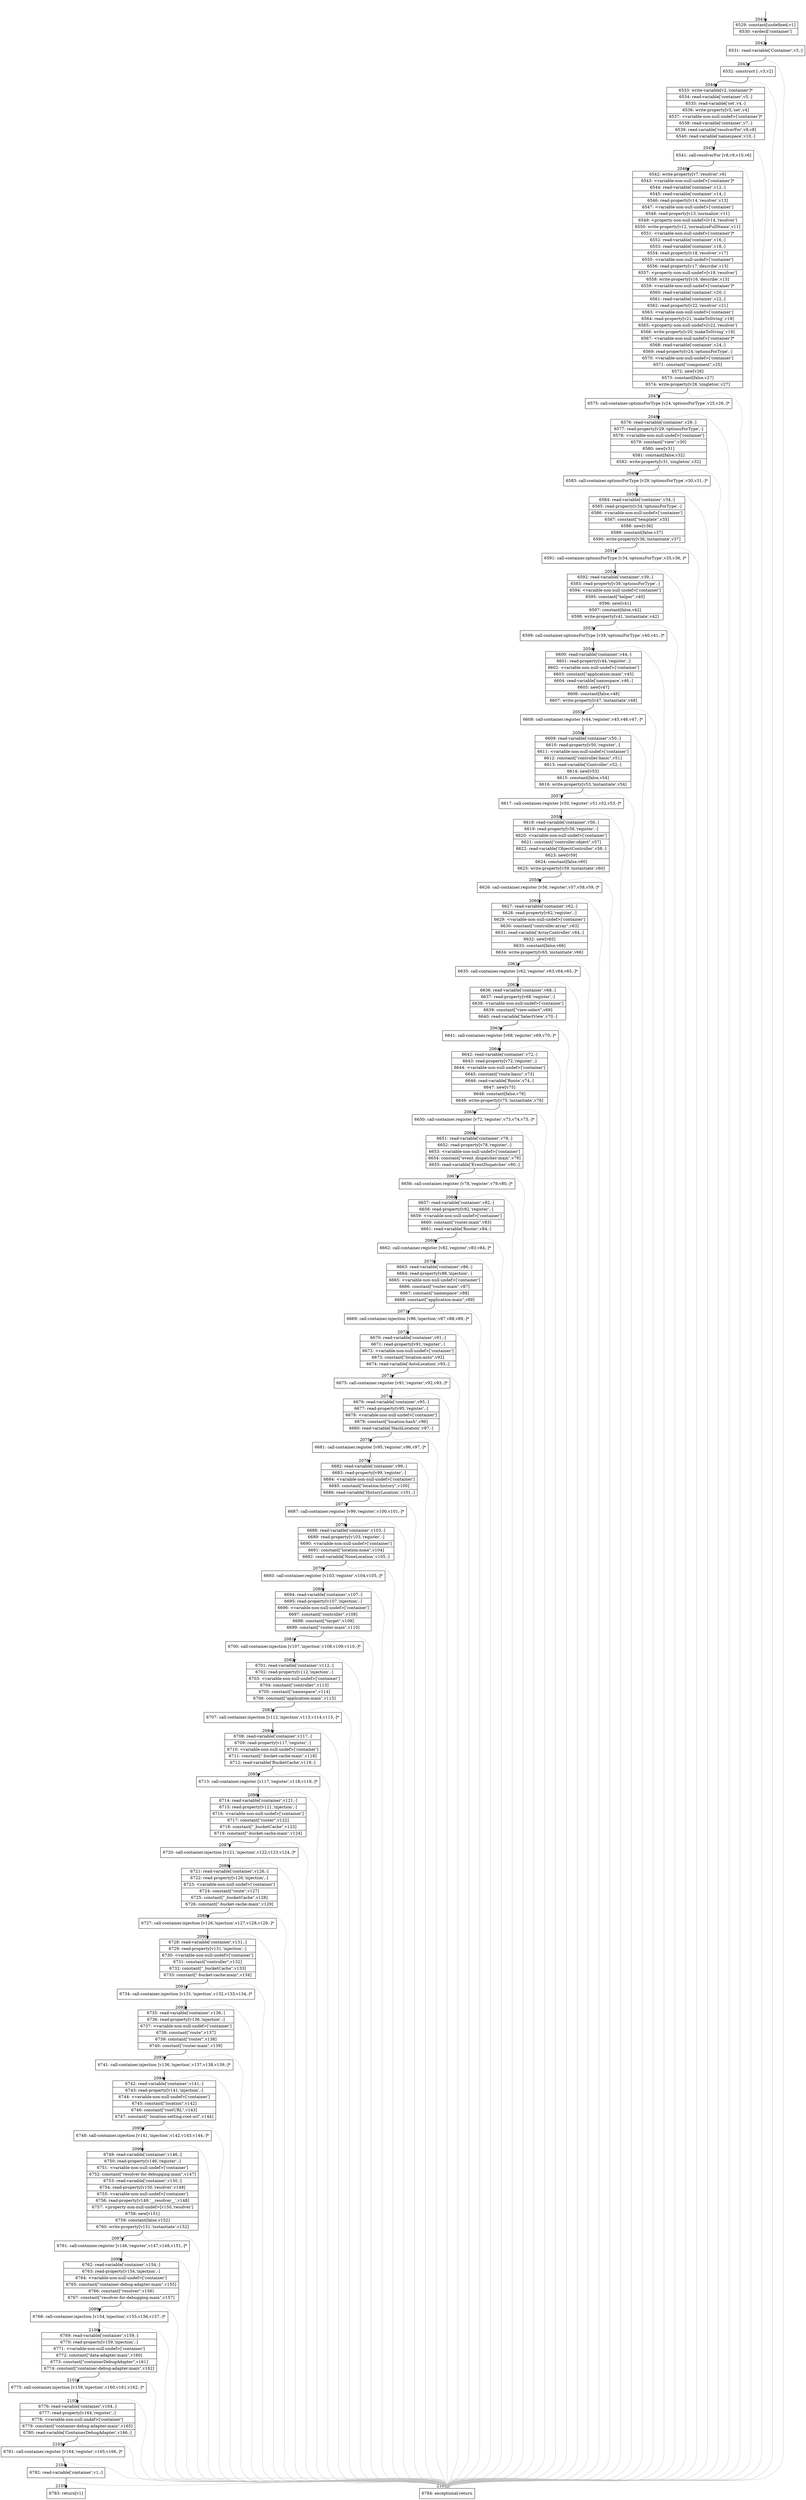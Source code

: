 digraph {
rankdir="TD"
BB_entry159[shape=none,label=""];
BB_entry159 -> BB2041 [tailport=s, headport=n, headlabel="    2041"]
BB2041 [shape=record label="{6529: constant[undefined,v1]|6530: vardecl['container']}" ] 
BB2041 -> BB2042 [tailport=s, headport=n, headlabel="      2042"]
BB2042 [shape=record label="{6531: read-variable['Container',v3,-]}" ] 
BB2042 -> BB2043 [tailport=s, headport=n, headlabel="      2043"]
BB2042 -> BB2106 [tailport=s, headport=n, color=gray, headlabel="      2106"]
BB2043 [shape=record label="{6532: construct [-,v3,v2]}" ] 
BB2043 -> BB2044 [tailport=s, headport=n, headlabel="      2044"]
BB2043 -> BB2106 [tailport=s, headport=n, color=gray]
BB2044 [shape=record label="{6533: write-variable[v2,'container']*|6534: read-variable['container',v5,-]|6535: read-variable['set',v4,-]|6536: write-property[v5,'set',v4]|6537: \<variable-non-null-undef\>['container']*|6538: read-variable['container',v7,-]|6539: read-variable['resolverFor',v9,v8]|6540: read-variable['namespace',v10,-]}" ] 
BB2044 -> BB2045 [tailport=s, headport=n, headlabel="      2045"]
BB2044 -> BB2106 [tailport=s, headport=n, color=gray]
BB2045 [shape=record label="{6541: call-resolverFor [v8,v9,v10,v6]}" ] 
BB2045 -> BB2046 [tailport=s, headport=n, headlabel="      2046"]
BB2045 -> BB2106 [tailport=s, headport=n, color=gray]
BB2046 [shape=record label="{6542: write-property[v7,'resolver',v6]|6543: \<variable-non-null-undef\>['container']*|6544: read-variable['container',v12,-]|6545: read-variable['container',v14,-]|6546: read-property[v14,'resolver',v13]|6547: \<variable-non-null-undef\>['container']|6548: read-property[v13,'normalize',v11]|6549: \<property-non-null-undef\>[v14,'resolver']|6550: write-property[v12,'normalizeFullName',v11]|6551: \<variable-non-null-undef\>['container']*|6552: read-variable['container',v16,-]|6553: read-variable['container',v18,-]|6554: read-property[v18,'resolver',v17]|6555: \<variable-non-null-undef\>['container']|6556: read-property[v17,'describe',v15]|6557: \<property-non-null-undef\>[v18,'resolver']|6558: write-property[v16,'describe',v15]|6559: \<variable-non-null-undef\>['container']*|6560: read-variable['container',v20,-]|6561: read-variable['container',v22,-]|6562: read-property[v22,'resolver',v21]|6563: \<variable-non-null-undef\>['container']|6564: read-property[v21,'makeToString',v19]|6565: \<property-non-null-undef\>[v22,'resolver']|6566: write-property[v20,'makeToString',v19]|6567: \<variable-non-null-undef\>['container']*|6568: read-variable['container',v24,-]|6569: read-property[v24,'optionsForType',-]|6570: \<variable-non-null-undef\>['container']|6571: constant[\"component\",v25]|6572: new[v26]|6573: constant[false,v27]|6574: write-property[v26,'singleton',v27]}" ] 
BB2046 -> BB2047 [tailport=s, headport=n, headlabel="      2047"]
BB2046 -> BB2106 [tailport=s, headport=n, color=gray]
BB2047 [shape=record label="{6575: call-container.optionsForType [v24,'optionsForType',v25,v26,-]*}" ] 
BB2047 -> BB2048 [tailport=s, headport=n, headlabel="      2048"]
BB2047 -> BB2106 [tailport=s, headport=n, color=gray]
BB2048 [shape=record label="{6576: read-variable['container',v29,-]|6577: read-property[v29,'optionsForType',-]|6578: \<variable-non-null-undef\>['container']|6579: constant[\"view\",v30]|6580: new[v31]|6581: constant[false,v32]|6582: write-property[v31,'singleton',v32]}" ] 
BB2048 -> BB2049 [tailport=s, headport=n, headlabel="      2049"]
BB2048 -> BB2106 [tailport=s, headport=n, color=gray]
BB2049 [shape=record label="{6583: call-container.optionsForType [v29,'optionsForType',v30,v31,-]*}" ] 
BB2049 -> BB2050 [tailport=s, headport=n, headlabel="      2050"]
BB2049 -> BB2106 [tailport=s, headport=n, color=gray]
BB2050 [shape=record label="{6584: read-variable['container',v34,-]|6585: read-property[v34,'optionsForType',-]|6586: \<variable-non-null-undef\>['container']|6587: constant[\"template\",v35]|6588: new[v36]|6589: constant[false,v37]|6590: write-property[v36,'instantiate',v37]}" ] 
BB2050 -> BB2051 [tailport=s, headport=n, headlabel="      2051"]
BB2050 -> BB2106 [tailport=s, headport=n, color=gray]
BB2051 [shape=record label="{6591: call-container.optionsForType [v34,'optionsForType',v35,v36,-]*}" ] 
BB2051 -> BB2052 [tailport=s, headport=n, headlabel="      2052"]
BB2051 -> BB2106 [tailport=s, headport=n, color=gray]
BB2052 [shape=record label="{6592: read-variable['container',v39,-]|6593: read-property[v39,'optionsForType',-]|6594: \<variable-non-null-undef\>['container']|6595: constant[\"helper\",v40]|6596: new[v41]|6597: constant[false,v42]|6598: write-property[v41,'instantiate',v42]}" ] 
BB2052 -> BB2053 [tailport=s, headport=n, headlabel="      2053"]
BB2052 -> BB2106 [tailport=s, headport=n, color=gray]
BB2053 [shape=record label="{6599: call-container.optionsForType [v39,'optionsForType',v40,v41,-]*}" ] 
BB2053 -> BB2054 [tailport=s, headport=n, headlabel="      2054"]
BB2053 -> BB2106 [tailport=s, headport=n, color=gray]
BB2054 [shape=record label="{6600: read-variable['container',v44,-]|6601: read-property[v44,'register',-]|6602: \<variable-non-null-undef\>['container']|6603: constant[\"application:main\",v45]|6604: read-variable['namespace',v46,-]|6605: new[v47]|6606: constant[false,v48]|6607: write-property[v47,'instantiate',v48]}" ] 
BB2054 -> BB2055 [tailport=s, headport=n, headlabel="      2055"]
BB2054 -> BB2106 [tailport=s, headport=n, color=gray]
BB2055 [shape=record label="{6608: call-container.register [v44,'register',v45,v46,v47,-]*}" ] 
BB2055 -> BB2056 [tailport=s, headport=n, headlabel="      2056"]
BB2055 -> BB2106 [tailport=s, headport=n, color=gray]
BB2056 [shape=record label="{6609: read-variable['container',v50,-]|6610: read-property[v50,'register',-]|6611: \<variable-non-null-undef\>['container']|6612: constant[\"controller:basic\",v51]|6613: read-variable['Controller',v52,-]|6614: new[v53]|6615: constant[false,v54]|6616: write-property[v53,'instantiate',v54]}" ] 
BB2056 -> BB2057 [tailport=s, headport=n, headlabel="      2057"]
BB2056 -> BB2106 [tailport=s, headport=n, color=gray]
BB2057 [shape=record label="{6617: call-container.register [v50,'register',v51,v52,v53,-]*}" ] 
BB2057 -> BB2058 [tailport=s, headport=n, headlabel="      2058"]
BB2057 -> BB2106 [tailport=s, headport=n, color=gray]
BB2058 [shape=record label="{6618: read-variable['container',v56,-]|6619: read-property[v56,'register',-]|6620: \<variable-non-null-undef\>['container']|6621: constant[\"controller:object\",v57]|6622: read-variable['ObjectController',v58,-]|6623: new[v59]|6624: constant[false,v60]|6625: write-property[v59,'instantiate',v60]}" ] 
BB2058 -> BB2059 [tailport=s, headport=n, headlabel="      2059"]
BB2058 -> BB2106 [tailport=s, headport=n, color=gray]
BB2059 [shape=record label="{6626: call-container.register [v56,'register',v57,v58,v59,-]*}" ] 
BB2059 -> BB2060 [tailport=s, headport=n, headlabel="      2060"]
BB2059 -> BB2106 [tailport=s, headport=n, color=gray]
BB2060 [shape=record label="{6627: read-variable['container',v62,-]|6628: read-property[v62,'register',-]|6629: \<variable-non-null-undef\>['container']|6630: constant[\"controller:array\",v63]|6631: read-variable['ArrayController',v64,-]|6632: new[v65]|6633: constant[false,v66]|6634: write-property[v65,'instantiate',v66]}" ] 
BB2060 -> BB2061 [tailport=s, headport=n, headlabel="      2061"]
BB2060 -> BB2106 [tailport=s, headport=n, color=gray]
BB2061 [shape=record label="{6635: call-container.register [v62,'register',v63,v64,v65,-]*}" ] 
BB2061 -> BB2062 [tailport=s, headport=n, headlabel="      2062"]
BB2061 -> BB2106 [tailport=s, headport=n, color=gray]
BB2062 [shape=record label="{6636: read-variable['container',v68,-]|6637: read-property[v68,'register',-]|6638: \<variable-non-null-undef\>['container']|6639: constant[\"view:select\",v69]|6640: read-variable['SelectView',v70,-]}" ] 
BB2062 -> BB2063 [tailport=s, headport=n, headlabel="      2063"]
BB2062 -> BB2106 [tailport=s, headport=n, color=gray]
BB2063 [shape=record label="{6641: call-container.register [v68,'register',v69,v70,-]*}" ] 
BB2063 -> BB2064 [tailport=s, headport=n, headlabel="      2064"]
BB2063 -> BB2106 [tailport=s, headport=n, color=gray]
BB2064 [shape=record label="{6642: read-variable['container',v72,-]|6643: read-property[v72,'register',-]|6644: \<variable-non-null-undef\>['container']|6645: constant[\"route:basic\",v73]|6646: read-variable['Route',v74,-]|6647: new[v75]|6648: constant[false,v76]|6649: write-property[v75,'instantiate',v76]}" ] 
BB2064 -> BB2065 [tailport=s, headport=n, headlabel="      2065"]
BB2064 -> BB2106 [tailport=s, headport=n, color=gray]
BB2065 [shape=record label="{6650: call-container.register [v72,'register',v73,v74,v75,-]*}" ] 
BB2065 -> BB2066 [tailport=s, headport=n, headlabel="      2066"]
BB2065 -> BB2106 [tailport=s, headport=n, color=gray]
BB2066 [shape=record label="{6651: read-variable['container',v78,-]|6652: read-property[v78,'register',-]|6653: \<variable-non-null-undef\>['container']|6654: constant[\"event_dispatcher:main\",v79]|6655: read-variable['EventDispatcher',v80,-]}" ] 
BB2066 -> BB2067 [tailport=s, headport=n, headlabel="      2067"]
BB2066 -> BB2106 [tailport=s, headport=n, color=gray]
BB2067 [shape=record label="{6656: call-container.register [v78,'register',v79,v80,-]*}" ] 
BB2067 -> BB2068 [tailport=s, headport=n, headlabel="      2068"]
BB2067 -> BB2106 [tailport=s, headport=n, color=gray]
BB2068 [shape=record label="{6657: read-variable['container',v82,-]|6658: read-property[v82,'register',-]|6659: \<variable-non-null-undef\>['container']|6660: constant[\"router:main\",v83]|6661: read-variable['Router',v84,-]}" ] 
BB2068 -> BB2069 [tailport=s, headport=n, headlabel="      2069"]
BB2068 -> BB2106 [tailport=s, headport=n, color=gray]
BB2069 [shape=record label="{6662: call-container.register [v82,'register',v83,v84,-]*}" ] 
BB2069 -> BB2070 [tailport=s, headport=n, headlabel="      2070"]
BB2069 -> BB2106 [tailport=s, headport=n, color=gray]
BB2070 [shape=record label="{6663: read-variable['container',v86,-]|6664: read-property[v86,'injection',-]|6665: \<variable-non-null-undef\>['container']|6666: constant[\"router:main\",v87]|6667: constant[\"namespace\",v88]|6668: constant[\"application:main\",v89]}" ] 
BB2070 -> BB2071 [tailport=s, headport=n, headlabel="      2071"]
BB2070 -> BB2106 [tailport=s, headport=n, color=gray]
BB2071 [shape=record label="{6669: call-container.injection [v86,'injection',v87,v88,v89,-]*}" ] 
BB2071 -> BB2072 [tailport=s, headport=n, headlabel="      2072"]
BB2071 -> BB2106 [tailport=s, headport=n, color=gray]
BB2072 [shape=record label="{6670: read-variable['container',v91,-]|6671: read-property[v91,'register',-]|6672: \<variable-non-null-undef\>['container']|6673: constant[\"location:auto\",v92]|6674: read-variable['AutoLocation',v93,-]}" ] 
BB2072 -> BB2073 [tailport=s, headport=n, headlabel="      2073"]
BB2072 -> BB2106 [tailport=s, headport=n, color=gray]
BB2073 [shape=record label="{6675: call-container.register [v91,'register',v92,v93,-]*}" ] 
BB2073 -> BB2074 [tailport=s, headport=n, headlabel="      2074"]
BB2073 -> BB2106 [tailport=s, headport=n, color=gray]
BB2074 [shape=record label="{6676: read-variable['container',v95,-]|6677: read-property[v95,'register',-]|6678: \<variable-non-null-undef\>['container']|6679: constant[\"location:hash\",v96]|6680: read-variable['HashLocation',v97,-]}" ] 
BB2074 -> BB2075 [tailport=s, headport=n, headlabel="      2075"]
BB2074 -> BB2106 [tailport=s, headport=n, color=gray]
BB2075 [shape=record label="{6681: call-container.register [v95,'register',v96,v97,-]*}" ] 
BB2075 -> BB2076 [tailport=s, headport=n, headlabel="      2076"]
BB2075 -> BB2106 [tailport=s, headport=n, color=gray]
BB2076 [shape=record label="{6682: read-variable['container',v99,-]|6683: read-property[v99,'register',-]|6684: \<variable-non-null-undef\>['container']|6685: constant[\"location:history\",v100]|6686: read-variable['HistoryLocation',v101,-]}" ] 
BB2076 -> BB2077 [tailport=s, headport=n, headlabel="      2077"]
BB2076 -> BB2106 [tailport=s, headport=n, color=gray]
BB2077 [shape=record label="{6687: call-container.register [v99,'register',v100,v101,-]*}" ] 
BB2077 -> BB2078 [tailport=s, headport=n, headlabel="      2078"]
BB2077 -> BB2106 [tailport=s, headport=n, color=gray]
BB2078 [shape=record label="{6688: read-variable['container',v103,-]|6689: read-property[v103,'register',-]|6690: \<variable-non-null-undef\>['container']|6691: constant[\"location:none\",v104]|6692: read-variable['NoneLocation',v105,-]}" ] 
BB2078 -> BB2079 [tailport=s, headport=n, headlabel="      2079"]
BB2078 -> BB2106 [tailport=s, headport=n, color=gray]
BB2079 [shape=record label="{6693: call-container.register [v103,'register',v104,v105,-]*}" ] 
BB2079 -> BB2080 [tailport=s, headport=n, headlabel="      2080"]
BB2079 -> BB2106 [tailport=s, headport=n, color=gray]
BB2080 [shape=record label="{6694: read-variable['container',v107,-]|6695: read-property[v107,'injection',-]|6696: \<variable-non-null-undef\>['container']|6697: constant[\"controller\",v108]|6698: constant[\"target\",v109]|6699: constant[\"router:main\",v110]}" ] 
BB2080 -> BB2081 [tailport=s, headport=n, headlabel="      2081"]
BB2080 -> BB2106 [tailport=s, headport=n, color=gray]
BB2081 [shape=record label="{6700: call-container.injection [v107,'injection',v108,v109,v110,-]*}" ] 
BB2081 -> BB2082 [tailport=s, headport=n, headlabel="      2082"]
BB2081 -> BB2106 [tailport=s, headport=n, color=gray]
BB2082 [shape=record label="{6701: read-variable['container',v112,-]|6702: read-property[v112,'injection',-]|6703: \<variable-non-null-undef\>['container']|6704: constant[\"controller\",v113]|6705: constant[\"namespace\",v114]|6706: constant[\"application:main\",v115]}" ] 
BB2082 -> BB2083 [tailport=s, headport=n, headlabel="      2083"]
BB2082 -> BB2106 [tailport=s, headport=n, color=gray]
BB2083 [shape=record label="{6707: call-container.injection [v112,'injection',v113,v114,v115,-]*}" ] 
BB2083 -> BB2084 [tailport=s, headport=n, headlabel="      2084"]
BB2083 -> BB2106 [tailport=s, headport=n, color=gray]
BB2084 [shape=record label="{6708: read-variable['container',v117,-]|6709: read-property[v117,'register',-]|6710: \<variable-non-null-undef\>['container']|6711: constant[\"-bucket-cache:main\",v118]|6712: read-variable['BucketCache',v119,-]}" ] 
BB2084 -> BB2085 [tailport=s, headport=n, headlabel="      2085"]
BB2084 -> BB2106 [tailport=s, headport=n, color=gray]
BB2085 [shape=record label="{6713: call-container.register [v117,'register',v118,v119,-]*}" ] 
BB2085 -> BB2086 [tailport=s, headport=n, headlabel="      2086"]
BB2085 -> BB2106 [tailport=s, headport=n, color=gray]
BB2086 [shape=record label="{6714: read-variable['container',v121,-]|6715: read-property[v121,'injection',-]|6716: \<variable-non-null-undef\>['container']|6717: constant[\"router\",v122]|6718: constant[\"_bucketCache\",v123]|6719: constant[\"-bucket-cache:main\",v124]}" ] 
BB2086 -> BB2087 [tailport=s, headport=n, headlabel="      2087"]
BB2086 -> BB2106 [tailport=s, headport=n, color=gray]
BB2087 [shape=record label="{6720: call-container.injection [v121,'injection',v122,v123,v124,-]*}" ] 
BB2087 -> BB2088 [tailport=s, headport=n, headlabel="      2088"]
BB2087 -> BB2106 [tailport=s, headport=n, color=gray]
BB2088 [shape=record label="{6721: read-variable['container',v126,-]|6722: read-property[v126,'injection',-]|6723: \<variable-non-null-undef\>['container']|6724: constant[\"route\",v127]|6725: constant[\"_bucketCache\",v128]|6726: constant[\"-bucket-cache:main\",v129]}" ] 
BB2088 -> BB2089 [tailport=s, headport=n, headlabel="      2089"]
BB2088 -> BB2106 [tailport=s, headport=n, color=gray]
BB2089 [shape=record label="{6727: call-container.injection [v126,'injection',v127,v128,v129,-]*}" ] 
BB2089 -> BB2090 [tailport=s, headport=n, headlabel="      2090"]
BB2089 -> BB2106 [tailport=s, headport=n, color=gray]
BB2090 [shape=record label="{6728: read-variable['container',v131,-]|6729: read-property[v131,'injection',-]|6730: \<variable-non-null-undef\>['container']|6731: constant[\"controller\",v132]|6732: constant[\"_bucketCache\",v133]|6733: constant[\"-bucket-cache:main\",v134]}" ] 
BB2090 -> BB2091 [tailport=s, headport=n, headlabel="      2091"]
BB2090 -> BB2106 [tailport=s, headport=n, color=gray]
BB2091 [shape=record label="{6734: call-container.injection [v131,'injection',v132,v133,v134,-]*}" ] 
BB2091 -> BB2092 [tailport=s, headport=n, headlabel="      2092"]
BB2091 -> BB2106 [tailport=s, headport=n, color=gray]
BB2092 [shape=record label="{6735: read-variable['container',v136,-]|6736: read-property[v136,'injection',-]|6737: \<variable-non-null-undef\>['container']|6738: constant[\"route\",v137]|6739: constant[\"router\",v138]|6740: constant[\"router:main\",v139]}" ] 
BB2092 -> BB2093 [tailport=s, headport=n, headlabel="      2093"]
BB2092 -> BB2106 [tailport=s, headport=n, color=gray]
BB2093 [shape=record label="{6741: call-container.injection [v136,'injection',v137,v138,v139,-]*}" ] 
BB2093 -> BB2094 [tailport=s, headport=n, headlabel="      2094"]
BB2093 -> BB2106 [tailport=s, headport=n, color=gray]
BB2094 [shape=record label="{6742: read-variable['container',v141,-]|6743: read-property[v141,'injection',-]|6744: \<variable-non-null-undef\>['container']|6745: constant[\"location\",v142]|6746: constant[\"rootURL\",v143]|6747: constant[\"-location-setting:root-url\",v144]}" ] 
BB2094 -> BB2095 [tailport=s, headport=n, headlabel="      2095"]
BB2094 -> BB2106 [tailport=s, headport=n, color=gray]
BB2095 [shape=record label="{6748: call-container.injection [v141,'injection',v142,v143,v144,-]*}" ] 
BB2095 -> BB2096 [tailport=s, headport=n, headlabel="      2096"]
BB2095 -> BB2106 [tailport=s, headport=n, color=gray]
BB2096 [shape=record label="{6749: read-variable['container',v146,-]|6750: read-property[v146,'register',-]|6751: \<variable-non-null-undef\>['container']|6752: constant[\"resolver-for-debugging:main\",v147]|6753: read-variable['container',v150,-]|6754: read-property[v150,'resolver',v149]|6755: \<variable-non-null-undef\>['container']|6756: read-property[v149,'__resolver__',v148]|6757: \<property-non-null-undef\>[v150,'resolver']|6758: new[v151]|6759: constant[false,v152]|6760: write-property[v151,'instantiate',v152]}" ] 
BB2096 -> BB2097 [tailport=s, headport=n, headlabel="      2097"]
BB2096 -> BB2106 [tailport=s, headport=n, color=gray]
BB2097 [shape=record label="{6761: call-container.register [v146,'register',v147,v148,v151,-]*}" ] 
BB2097 -> BB2098 [tailport=s, headport=n, headlabel="      2098"]
BB2097 -> BB2106 [tailport=s, headport=n, color=gray]
BB2098 [shape=record label="{6762: read-variable['container',v154,-]|6763: read-property[v154,'injection',-]|6764: \<variable-non-null-undef\>['container']|6765: constant[\"container-debug-adapter:main\",v155]|6766: constant[\"resolver\",v156]|6767: constant[\"resolver-for-debugging:main\",v157]}" ] 
BB2098 -> BB2099 [tailport=s, headport=n, headlabel="      2099"]
BB2098 -> BB2106 [tailport=s, headport=n, color=gray]
BB2099 [shape=record label="{6768: call-container.injection [v154,'injection',v155,v156,v157,-]*}" ] 
BB2099 -> BB2100 [tailport=s, headport=n, headlabel="      2100"]
BB2099 -> BB2106 [tailport=s, headport=n, color=gray]
BB2100 [shape=record label="{6769: read-variable['container',v159,-]|6770: read-property[v159,'injection',-]|6771: \<variable-non-null-undef\>['container']|6772: constant[\"data-adapter:main\",v160]|6773: constant[\"containerDebugAdapter\",v161]|6774: constant[\"container-debug-adapter:main\",v162]}" ] 
BB2100 -> BB2101 [tailport=s, headport=n, headlabel="      2101"]
BB2100 -> BB2106 [tailport=s, headport=n, color=gray]
BB2101 [shape=record label="{6775: call-container.injection [v159,'injection',v160,v161,v162,-]*}" ] 
BB2101 -> BB2102 [tailport=s, headport=n, headlabel="      2102"]
BB2101 -> BB2106 [tailport=s, headport=n, color=gray]
BB2102 [shape=record label="{6776: read-variable['container',v164,-]|6777: read-property[v164,'register',-]|6778: \<variable-non-null-undef\>['container']|6779: constant[\"container-debug-adapter:main\",v165]|6780: read-variable['ContainerDebugAdapter',v166,-]}" ] 
BB2102 -> BB2103 [tailport=s, headport=n, headlabel="      2103"]
BB2102 -> BB2106 [tailport=s, headport=n, color=gray]
BB2103 [shape=record label="{6781: call-container.register [v164,'register',v165,v166,-]*}" ] 
BB2103 -> BB2104 [tailport=s, headport=n, headlabel="      2104"]
BB2103 -> BB2106 [tailport=s, headport=n, color=gray]
BB2104 [shape=record label="{6782: read-variable['container',v1,-]}" ] 
BB2104 -> BB2105 [tailport=s, headport=n, headlabel="      2105"]
BB2104 -> BB2106 [tailport=s, headport=n, color=gray]
BB2105 [shape=record label="{6783: return[v1]}" ] 
BB2106 [shape=record label="{6784: exceptional-return}" ] 
//#$~ 3439
}
